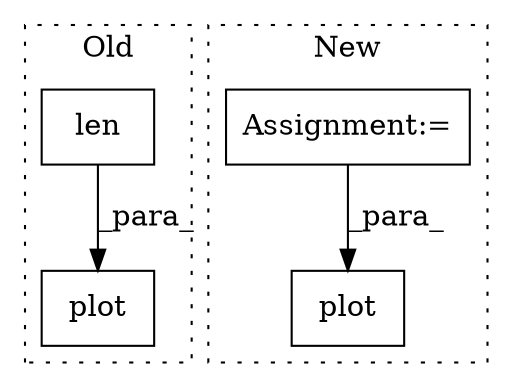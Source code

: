 digraph G {
subgraph cluster0 {
1 [label="len" a="32" s="2201,2211" l="4,1" shape="box"];
3 [label="plot" a="32" s="2187,2285" l="5,1" shape="box"];
label = "Old";
style="dotted";
}
subgraph cluster1 {
2 [label="plot" a="32" s="2556,2584" l="5,1" shape="box"];
4 [label="Assignment:=" a="7" s="2164" l="1" shape="box"];
label = "New";
style="dotted";
}
1 -> 3 [label="_para_"];
4 -> 2 [label="_para_"];
}